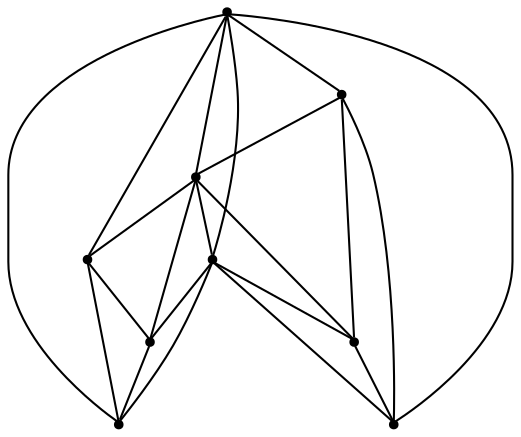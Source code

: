 graph {
  node [shape=point,comment="{\"directed\":false,\"doi\":\"10.1007/978-3-319-73915-1_3\",\"figure\":\"5 (1)\"}"]

  v0 [pos="502.5675619124062,350.38729230061506"]
  v1 [pos="377.82269734566455,566.3774583898773"]
  v2 [pos="465.7325084272886,371.64568105857717"]
  v3 [pos="377.831027428383,487.9866177951991"]
  v4 [pos="253.1403282706916,350.3872923006151"]
  v5 [pos="377.82582112668393,527.5673791811201"]
  v6 [pos="436.8279162495739,389.56900151342853"]
  v7 [pos="323.1348140613544,389.56691901827156"]
  v8 [pos="292.5705721302766,371.64568105857717"]

  v0 -- v1 [id="-1",pos="502.5675619124062,350.38729230061506 377.82269734566455,566.3774583898773 377.82269734566455,566.3774583898773 377.82269734566455,566.3774583898773"]
  v4 -- v0 [id="-2",pos="253.1403282706916,350.3872923006151 502.5675619124062,350.38729230061506 502.5675619124062,350.38729230061506 502.5675619124062,350.38729230061506"]
  v8 -- v1 [id="-3",pos="292.5705721302766,371.64568105857717 377.82269734566455,566.3774583898773 377.82269734566455,566.3774583898773 377.82269734566455,566.3774583898773"]
  v8 -- v2 [id="-4",pos="292.5705721302766,371.64568105857717 465.7325084272886,371.64568105857717 465.7325084272886,371.64568105857717 465.7325084272886,371.64568105857717"]
  v8 -- v4 [id="-5",pos="292.5705721302766,371.64568105857717 253.1403282706916,350.3872923006151 253.1403282706916,350.3872923006151 253.1403282706916,350.3872923006151"]
  v8 -- v7 [id="-6",pos="292.5705721302766,371.64568105857717 323.1348140613544,389.56691901827156 323.1348140613544,389.56691901827156 323.1348140613544,389.56691901827156"]
  v8 -- v6 [id="-7",pos="292.5705721302766,371.64568105857717 436.8279162495739,389.56900151342853 436.8279162495739,389.56900151342853 436.8279162495739,389.56900151342853"]
  v7 -- v6 [id="-8",pos="323.1348140613544,389.56691901827156 436.8279162495739,389.56900151342853 436.8279162495739,389.56900151342853 436.8279162495739,389.56900151342853"]
  v1 -- v4 [id="-9",pos="377.82269734566455,566.3774583898773 253.1403282706916,350.3872923006151 253.1403282706916,350.3872923006151 253.1403282706916,350.3872923006151"]
  v5 -- v8 [id="-10",pos="377.82582112668393,527.5673791811201 292.5705721302766,371.64568105857717 292.5705721302766,371.64568105857717 292.5705721302766,371.64568105857717"]
  v5 -- v1 [id="-11",pos="377.82582112668393,527.5673791811201 377.82269734566455,566.3774583898773 377.82269734566455,566.3774583898773 377.82269734566455,566.3774583898773"]
  v5 -- v7 [id="-12",pos="377.82582112668393,527.5673791811201 323.1348140613544,389.56691901827156 323.1348140613544,389.56691901827156 323.1348140613544,389.56691901827156"]
  v5 -- v0 [id="-13",pos="377.82582112668393,527.5673791811201 502.5675619124062,350.38729230061506 502.5675619124062,350.38729230061506 502.5675619124062,350.38729230061506"]
  v3 -- v5 [id="-14",pos="377.831027428383,487.9866177951991 377.82582112668393,527.5673791811201 377.82582112668393,527.5673791811201 377.82582112668393,527.5673791811201"]
  v3 -- v7 [id="-15",pos="377.831027428383,487.9866177951991 323.1348140613544,389.56691901827156 323.1348140613544,389.56691901827156 323.1348140613544,389.56691901827156"]
  v6 -- v2 [id="-16",pos="436.8279162495739,389.56900151342853 465.7325084272886,371.64568105857717 465.7325084272886,371.64568105857717 465.7325084272886,371.64568105857717"]
  v6 -- v3 [id="-17",pos="436.8279162495739,389.56900151342853 377.831027428383,487.9866177951991 377.831027428383,487.9866177951991 377.831027428383,487.9866177951991"]
  v2 -- v0 [id="-18",pos="465.7325084272886,371.64568105857717 502.5675619124062,350.38729230061506 502.5675619124062,350.38729230061506 502.5675619124062,350.38729230061506"]
  v2 -- v5 [id="-19",pos="465.7325084272886,371.64568105857717 377.82582112668393,527.5673791811201 377.82582112668393,527.5673791811201 377.82582112668393,527.5673791811201"]
  v2 -- v4 [id="-20",pos="465.7325084272886,371.64568105857717 253.1403282706916,350.3872923006151 253.1403282706916,350.3872923006151 253.1403282706916,350.3872923006151"]
  v2 -- v3 [id="-21",pos="465.7325084272886,371.64568105857717 377.831027428383,487.9866177951991 377.831027428383,487.9866177951991 377.831027428383,487.9866177951991"]
}